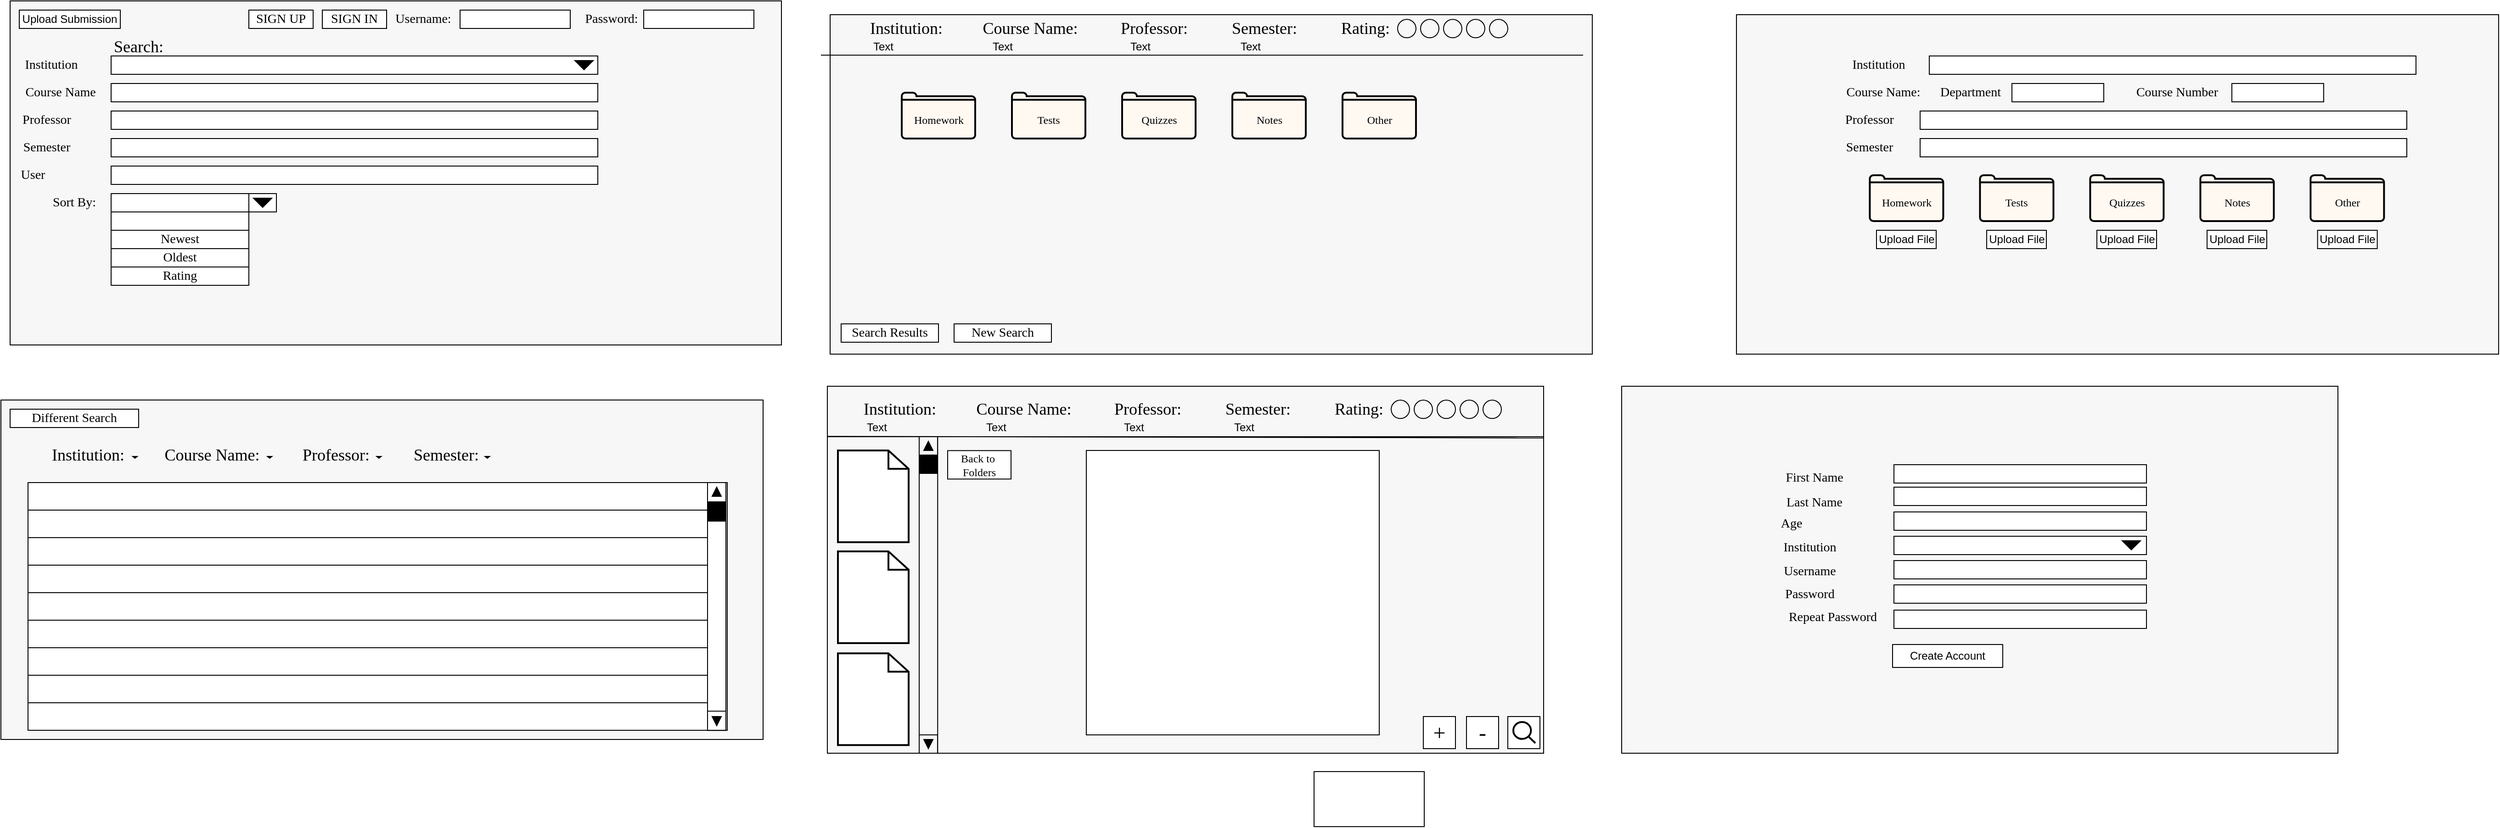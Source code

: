<mxfile version="10.5.4" type="github"><diagram id="fE3weY7RTYQjaX6MT7tJ" name="Page-1"><mxGraphModel dx="971" dy="577" grid="1" gridSize="10" guides="1" tooltips="1" connect="1" arrows="1" fold="1" page="1" pageScale="1" pageWidth="850" pageHeight="1100" math="0" shadow="0"><root><mxCell id="0"/><mxCell id="1" parent="0"/><mxCell id="TXXlxOUK8q40UfSxkK4Q-26" value="" style="rounded=0;whiteSpace=wrap;html=1;strokeColor=#000000;fillColor=#F7F7F7;" vertex="1" parent="1"><mxGeometry x="1785" y="480" width="780" height="400" as="geometry"/></mxCell><mxCell id="ou8kh7DUhceGWh2s9LDL-35" value="" style="rounded=0;whiteSpace=wrap;html=1;strokeColor=#000000;fillColor=#F7F7F7;" parent="1" vertex="1"><mxGeometry x="1910" y="75" width="830" height="370" as="geometry"/></mxCell><mxCell id="RQsLyxsgD_TibJoST8AB-97" value="" style="rounded=0;whiteSpace=wrap;html=1;strokeColor=#000000;fillColor=#F7F7F7;" parent="1" vertex="1"><mxGeometry x="920" y="480" width="780" height="400" as="geometry"/></mxCell><mxCell id="5D6q7GdCZ7EVulJObCjl-46" value="" style="rounded=0;whiteSpace=wrap;html=1;strokeColor=#000000;fillColor=none;" parent="1" vertex="1"><mxGeometry x="920" y="535" width="780" height="345" as="geometry"/></mxCell><mxCell id="5D6q7GdCZ7EVulJObCjl-62" value="" style="rounded=0;whiteSpace=wrap;html=1;strokeColor=#000000;fillColor=#F7F7F7;" parent="1" vertex="1"><mxGeometry x="923" y="75" width="830" height="370" as="geometry"/></mxCell><mxCell id="5D6q7GdCZ7EVulJObCjl-19" value="" style="rounded=0;whiteSpace=wrap;html=1;strokeColor=#000000;fillColor=#F7F7F7;" parent="1" vertex="1"><mxGeometry x="30" y="60" width="840" height="375" as="geometry"/></mxCell><mxCell id="RQsLyxsgD_TibJoST8AB-96" value="" style="rounded=0;whiteSpace=wrap;html=1;strokeColor=#000000;fillColor=#F7F7F7;" parent="1" vertex="1"><mxGeometry x="20" y="495" width="830" height="370" as="geometry"/></mxCell><mxCell id="RQsLyxsgD_TibJoST8AB-2" value="" style="rounded=0;whiteSpace=wrap;html=1;" parent="1" vertex="1"><mxGeometry x="140" y="120" width="530" height="20" as="geometry"/></mxCell><mxCell id="RQsLyxsgD_TibJoST8AB-3" value="&lt;div style=&quot;text-align: left&quot;&gt;&lt;span style=&quot;font-size: 14px ; font-family: &amp;#34;georgia&amp;#34;&quot;&gt;Institution&lt;/span&gt;&lt;/div&gt;" style="text;html=1;strokeColor=none;fillColor=none;align=center;verticalAlign=middle;whiteSpace=wrap;rounded=0;" parent="1" vertex="1"><mxGeometry x="30" y="120" width="90" height="20" as="geometry"/></mxCell><mxCell id="RQsLyxsgD_TibJoST8AB-5" value="&lt;font face=&quot;Georgia&quot; style=&quot;font-size: 14px&quot;&gt;Course Name&lt;/font&gt;" style="text;html=1;strokeColor=none;fillColor=none;align=center;verticalAlign=middle;whiteSpace=wrap;rounded=0;" parent="1" vertex="1"><mxGeometry x="40" y="150" width="90" height="20" as="geometry"/></mxCell><mxCell id="RQsLyxsgD_TibJoST8AB-6" value="&lt;div style=&quot;text-align: left&quot;&gt;&lt;span style=&quot;font-size: 14px ; font-family: &amp;#34;georgia&amp;#34;&quot;&gt;Professor&lt;/span&gt;&lt;/div&gt;" style="text;html=1;strokeColor=none;fillColor=none;align=center;verticalAlign=middle;whiteSpace=wrap;rounded=0;" parent="1" vertex="1"><mxGeometry x="40" y="180" width="60" height="20" as="geometry"/></mxCell><mxCell id="RQsLyxsgD_TibJoST8AB-7" value="&lt;div style=&quot;text-align: left&quot;&gt;&lt;span style=&quot;font-size: 14px ; font-family: &amp;#34;georgia&amp;#34;&quot;&gt;Semester&lt;/span&gt;&lt;/div&gt;" style="text;html=1;strokeColor=none;fillColor=none;align=center;verticalAlign=middle;whiteSpace=wrap;rounded=0;" parent="1" vertex="1"><mxGeometry x="40" y="210" width="60" height="20" as="geometry"/></mxCell><mxCell id="RQsLyxsgD_TibJoST8AB-8" value="&lt;font face=&quot;Georgia&quot; style=&quot;font-size: 14px&quot;&gt;User&lt;/font&gt;" style="text;html=1;strokeColor=none;fillColor=none;align=center;verticalAlign=middle;whiteSpace=wrap;rounded=0;" parent="1" vertex="1"><mxGeometry x="40" y="240" width="30" height="20" as="geometry"/></mxCell><mxCell id="RQsLyxsgD_TibJoST8AB-11" value="" style="rounded=0;whiteSpace=wrap;html=1;" parent="1" vertex="1"><mxGeometry x="140" y="150" width="530" height="20" as="geometry"/></mxCell><mxCell id="RQsLyxsgD_TibJoST8AB-12" value="" style="rounded=0;whiteSpace=wrap;html=1;" parent="1" vertex="1"><mxGeometry x="140" y="180" width="530" height="20" as="geometry"/></mxCell><mxCell id="RQsLyxsgD_TibJoST8AB-13" value="" style="rounded=0;whiteSpace=wrap;html=1;" parent="1" vertex="1"><mxGeometry x="140" y="210" width="530" height="20" as="geometry"/></mxCell><mxCell id="RQsLyxsgD_TibJoST8AB-14" value="" style="rounded=0;whiteSpace=wrap;html=1;" parent="1" vertex="1"><mxGeometry x="140" y="240" width="530" height="20" as="geometry"/></mxCell><mxCell id="RQsLyxsgD_TibJoST8AB-16" value="&lt;div style=&quot;text-align: left&quot;&gt;&lt;span style=&quot;font-size: 14px ; font-family: &amp;#34;georgia&amp;#34;&quot;&gt;SIGN IN&lt;/span&gt;&lt;/div&gt;" style="text;html=1;strokeColor=#000000;fillColor=#FFFFFF;align=center;verticalAlign=middle;whiteSpace=wrap;rounded=0;" parent="1" vertex="1"><mxGeometry x="370" y="70" width="70" height="20" as="geometry"/></mxCell><mxCell id="RQsLyxsgD_TibJoST8AB-18" value="" style="rounded=0;whiteSpace=wrap;html=1;" parent="1" vertex="1"><mxGeometry x="520" y="70" width="120" height="20" as="geometry"/></mxCell><mxCell id="RQsLyxsgD_TibJoST8AB-19" value="" style="rounded=0;whiteSpace=wrap;html=1;" parent="1" vertex="1"><mxGeometry x="720" y="70" width="120" height="20" as="geometry"/></mxCell><mxCell id="RQsLyxsgD_TibJoST8AB-20" value="&lt;div style=&quot;text-align: left&quot;&gt;&lt;span style=&quot;font-size: 14px ; font-family: &amp;#34;georgia&amp;#34;&quot;&gt;Username:&lt;/span&gt;&lt;/div&gt;" style="text;html=1;strokeColor=none;fillColor=none;align=center;verticalAlign=middle;whiteSpace=wrap;rounded=0;" parent="1" vertex="1"><mxGeometry x="440" y="70" width="80" height="20" as="geometry"/></mxCell><mxCell id="RQsLyxsgD_TibJoST8AB-21" value="&lt;div style=&quot;text-align: left&quot;&gt;&lt;span style=&quot;font-size: 14px ; font-family: &amp;#34;georgia&amp;#34;&quot;&gt;Password:&lt;/span&gt;&lt;/div&gt;" style="text;html=1;strokeColor=none;fillColor=none;align=center;verticalAlign=middle;whiteSpace=wrap;rounded=0;" parent="1" vertex="1"><mxGeometry x="640" y="70" width="90" height="20" as="geometry"/></mxCell><mxCell id="RQsLyxsgD_TibJoST8AB-22" value="&lt;div style=&quot;text-align: left&quot;&gt;&lt;span style=&quot;font-size: 14px ; font-family: &amp;#34;georgia&amp;#34;&quot;&gt;SIGN UP&lt;/span&gt;&lt;/div&gt;" style="text;html=1;strokeColor=#000000;fillColor=#FFFFFF;align=center;verticalAlign=middle;whiteSpace=wrap;rounded=0;" parent="1" vertex="1"><mxGeometry x="290" y="70" width="70" height="20" as="geometry"/></mxCell><mxCell id="RQsLyxsgD_TibJoST8AB-23" value="&lt;font face=&quot;Georgia&quot; style=&quot;font-size: 14px&quot;&gt;Sort By:&lt;/font&gt;" style="text;html=1;strokeColor=none;fillColor=none;align=center;verticalAlign=middle;whiteSpace=wrap;rounded=0;" parent="1" vertex="1"><mxGeometry x="70" y="270" width="60" height="20" as="geometry"/></mxCell><mxCell id="RQsLyxsgD_TibJoST8AB-24" value="" style="rounded=0;whiteSpace=wrap;html=1;" parent="1" vertex="1"><mxGeometry x="140" y="270" width="180" height="20" as="geometry"/></mxCell><mxCell id="RQsLyxsgD_TibJoST8AB-25" value="" style="endArrow=none;html=1;" parent="1" edge="1"><mxGeometry width="50" height="50" relative="1" as="geometry"><mxPoint x="290" y="290" as="sourcePoint"/><mxPoint x="290" y="270" as="targetPoint"/><Array as="points"/></mxGeometry></mxCell><mxCell id="RQsLyxsgD_TibJoST8AB-26" value="" style="triangle;whiteSpace=wrap;html=1;fillColor=#000000;rotation=90;" parent="1" vertex="1"><mxGeometry x="300" y="270" width="10" height="20" as="geometry"/></mxCell><mxCell id="RQsLyxsgD_TibJoST8AB-27" value="" style="rounded=0;whiteSpace=wrap;html=1;fillColor=#FFFFFF;strokeColor=#000000;" parent="1" vertex="1"><mxGeometry x="140" y="290" width="150" height="80" as="geometry"/></mxCell><mxCell id="RQsLyxsgD_TibJoST8AB-29" value="&lt;font face=&quot;Georgia&quot; style=&quot;font-size: 14px&quot;&gt;Newest&lt;/font&gt;" style="text;html=1;strokeColor=none;fillColor=none;align=center;verticalAlign=middle;whiteSpace=wrap;rounded=0;" parent="1" vertex="1"><mxGeometry x="140" y="310" width="150" height="20" as="geometry"/></mxCell><mxCell id="RQsLyxsgD_TibJoST8AB-30" value="&lt;font face=&quot;Georgia&quot; style=&quot;font-size: 14px&quot;&gt;Oldest&lt;/font&gt;" style="text;html=1;strokeColor=none;fillColor=none;align=center;verticalAlign=middle;whiteSpace=wrap;rounded=0;" parent="1" vertex="1"><mxGeometry x="140" y="330" width="150" height="20" as="geometry"/></mxCell><mxCell id="RQsLyxsgD_TibJoST8AB-31" value="" style="endArrow=none;html=1;entryX=1;entryY=1;entryDx=0;entryDy=0;entryPerimeter=0;" parent="1" edge="1"><mxGeometry width="50" height="50" relative="1" as="geometry"><mxPoint x="140" y="310" as="sourcePoint"/><mxPoint x="290" y="310" as="targetPoint"/></mxGeometry></mxCell><mxCell id="RQsLyxsgD_TibJoST8AB-32" value="" style="endArrow=none;html=1;entryX=1;entryY=1;entryDx=0;entryDy=0;entryPerimeter=0;" parent="1" edge="1"><mxGeometry width="50" height="50" relative="1" as="geometry"><mxPoint x="140" y="330" as="sourcePoint"/><mxPoint x="290" y="330" as="targetPoint"/></mxGeometry></mxCell><mxCell id="RQsLyxsgD_TibJoST8AB-33" value="&lt;font face=&quot;Georgia&quot;&gt;&lt;span style=&quot;font-size: 14px&quot;&gt;Rating&lt;/span&gt;&lt;/font&gt;" style="text;html=1;strokeColor=none;fillColor=none;align=center;verticalAlign=middle;whiteSpace=wrap;rounded=0;" parent="1" vertex="1"><mxGeometry x="140" y="350" width="150" height="20" as="geometry"/></mxCell><mxCell id="RQsLyxsgD_TibJoST8AB-34" value="" style="endArrow=none;html=1;entryX=1;entryY=1;entryDx=0;entryDy=0;entryPerimeter=0;" parent="1" edge="1"><mxGeometry width="50" height="50" relative="1" as="geometry"><mxPoint x="140" y="350" as="sourcePoint"/><mxPoint x="290" y="350" as="targetPoint"/></mxGeometry></mxCell><mxCell id="RQsLyxsgD_TibJoST8AB-38" value="" style="endArrow=none;html=1;entryX=0;entryY=0;entryDx=0;entryDy=0;entryPerimeter=0;" parent="1" target="RQsLyxsgD_TibJoST8AB-75" edge="1"><mxGeometry width="50" height="50" relative="1" as="geometry"><mxPoint x="49.5" y="585" as="sourcePoint"/><mxPoint x="879.5" y="585" as="targetPoint"/></mxGeometry></mxCell><mxCell id="RQsLyxsgD_TibJoST8AB-40" value="&lt;font face=&quot;Georgia&quot; style=&quot;font-size: 18px&quot;&gt;Institution:&lt;/font&gt;" style="text;html=1;strokeColor=none;fillColor=none;align=center;verticalAlign=middle;whiteSpace=wrap;rounded=0;" parent="1" vertex="1"><mxGeometry x="69.5" y="545" width="90" height="20" as="geometry"/></mxCell><mxCell id="RQsLyxsgD_TibJoST8AB-41" value="&lt;font face=&quot;Georgia&quot; style=&quot;font-size: 18px&quot;&gt;Course Name:&lt;/font&gt;" style="text;html=1;strokeColor=none;fillColor=none;align=center;verticalAlign=middle;whiteSpace=wrap;rounded=0;" parent="1" vertex="1"><mxGeometry x="189.5" y="545" width="120" height="20" as="geometry"/></mxCell><mxCell id="RQsLyxsgD_TibJoST8AB-42" value="&lt;font face=&quot;Georgia&quot; style=&quot;font-size: 18px&quot;&gt;Professor:&lt;/font&gt;" style="text;html=1;strokeColor=none;fillColor=none;align=center;verticalAlign=middle;whiteSpace=wrap;rounded=0;" parent="1" vertex="1"><mxGeometry x="339.5" y="545" width="90" height="20" as="geometry"/></mxCell><mxCell id="RQsLyxsgD_TibJoST8AB-43" value="&lt;font face=&quot;Georgia&quot; style=&quot;font-size: 18px&quot;&gt;Semester:&lt;/font&gt;" style="text;html=1;strokeColor=none;fillColor=none;align=center;verticalAlign=middle;whiteSpace=wrap;rounded=0;" parent="1" vertex="1"><mxGeometry x="459.5" y="545" width="90" height="20" as="geometry"/></mxCell><mxCell id="RQsLyxsgD_TibJoST8AB-57" value="" style="endArrow=none;html=1;" parent="1" edge="1"><mxGeometry width="50" height="50" relative="1" as="geometry"><mxPoint x="913" y="119.167" as="sourcePoint"/><mxPoint x="1743" y="119.167" as="targetPoint"/></mxGeometry></mxCell><mxCell id="RQsLyxsgD_TibJoST8AB-58" value="&lt;font face=&quot;Georgia&quot; style=&quot;font-size: 18px&quot;&gt;Institution:&lt;/font&gt;" style="text;html=1;strokeColor=none;fillColor=none;align=center;verticalAlign=middle;whiteSpace=wrap;rounded=0;" parent="1" vertex="1"><mxGeometry x="961" y="80.167" width="90" height="20" as="geometry"/></mxCell><mxCell id="RQsLyxsgD_TibJoST8AB-59" value="&lt;font face=&quot;Georgia&quot; style=&quot;font-size: 18px&quot;&gt;Course Name:&lt;/font&gt;" style="text;html=1;strokeColor=none;fillColor=none;align=center;verticalAlign=middle;whiteSpace=wrap;rounded=0;" parent="1" vertex="1"><mxGeometry x="1081" y="80.167" width="120" height="20" as="geometry"/></mxCell><mxCell id="RQsLyxsgD_TibJoST8AB-60" value="&lt;font face=&quot;Georgia&quot; style=&quot;font-size: 18px&quot;&gt;Professor:&lt;/font&gt;" style="text;html=1;strokeColor=none;fillColor=none;align=center;verticalAlign=middle;whiteSpace=wrap;rounded=0;" parent="1" vertex="1"><mxGeometry x="1231" y="80.167" width="90" height="20" as="geometry"/></mxCell><mxCell id="RQsLyxsgD_TibJoST8AB-61" value="&lt;font face=&quot;Georgia&quot; style=&quot;font-size: 18px&quot;&gt;Semester:&lt;/font&gt;" style="text;html=1;strokeColor=none;fillColor=none;align=center;verticalAlign=middle;whiteSpace=wrap;rounded=0;" parent="1" vertex="1"><mxGeometry x="1351" y="80.167" width="90" height="20" as="geometry"/></mxCell><mxCell id="RQsLyxsgD_TibJoST8AB-62" value="&lt;font face=&quot;Georgia&quot; style=&quot;font-size: 18px&quot;&gt;Rating:&lt;/font&gt;" style="text;html=1;strokeColor=none;fillColor=none;align=center;verticalAlign=middle;whiteSpace=wrap;rounded=0;" parent="1" vertex="1"><mxGeometry x="1471" y="80.167" width="70" height="20" as="geometry"/></mxCell><mxCell id="RQsLyxsgD_TibJoST8AB-63" value="" style="ellipse;whiteSpace=wrap;html=1;aspect=fixed;strokeColor=#000000;fillColor=none;" parent="1" vertex="1"><mxGeometry x="1541" y="80.167" width="20" height="20" as="geometry"/></mxCell><mxCell id="RQsLyxsgD_TibJoST8AB-64" value="" style="ellipse;whiteSpace=wrap;html=1;aspect=fixed;strokeColor=#000000;fillColor=none;" parent="1" vertex="1"><mxGeometry x="1566" y="80.167" width="20" height="20" as="geometry"/></mxCell><mxCell id="RQsLyxsgD_TibJoST8AB-65" value="" style="ellipse;whiteSpace=wrap;html=1;aspect=fixed;strokeColor=#000000;fillColor=none;" parent="1" vertex="1"><mxGeometry x="1591" y="80.167" width="20" height="20" as="geometry"/></mxCell><mxCell id="RQsLyxsgD_TibJoST8AB-66" value="" style="ellipse;whiteSpace=wrap;html=1;aspect=fixed;strokeColor=#000000;fillColor=none;" parent="1" vertex="1"><mxGeometry x="1616" y="80.167" width="20" height="20" as="geometry"/></mxCell><mxCell id="RQsLyxsgD_TibJoST8AB-67" value="" style="ellipse;whiteSpace=wrap;html=1;aspect=fixed;strokeColor=#000000;fillColor=none;" parent="1" vertex="1"><mxGeometry x="1641" y="80.167" width="20" height="20" as="geometry"/></mxCell><mxCell id="RQsLyxsgD_TibJoST8AB-68" value="Text" style="text;html=1;strokeColor=none;fillColor=none;align=center;verticalAlign=middle;whiteSpace=wrap;rounded=0;" parent="1" vertex="1"><mxGeometry x="961" y="100.167" width="40" height="20" as="geometry"/></mxCell><mxCell id="RQsLyxsgD_TibJoST8AB-69" value="Text" style="text;html=1;strokeColor=none;fillColor=none;align=center;verticalAlign=middle;whiteSpace=wrap;rounded=0;" parent="1" vertex="1"><mxGeometry x="1091" y="100.167" width="40" height="20" as="geometry"/></mxCell><mxCell id="RQsLyxsgD_TibJoST8AB-70" value="Text" style="text;html=1;strokeColor=none;fillColor=none;align=center;verticalAlign=middle;whiteSpace=wrap;rounded=0;" parent="1" vertex="1"><mxGeometry x="1241" y="100.167" width="40" height="20" as="geometry"/></mxCell><mxCell id="RQsLyxsgD_TibJoST8AB-71" value="Text" style="text;html=1;strokeColor=none;fillColor=none;align=center;verticalAlign=middle;whiteSpace=wrap;rounded=0;" parent="1" vertex="1"><mxGeometry x="1361" y="100.167" width="40" height="20" as="geometry"/></mxCell><mxCell id="RQsLyxsgD_TibJoST8AB-72" value="" style="rounded=0;whiteSpace=wrap;html=1;strokeColor=#000000;fillColor=#FFFFFF;" parent="1" vertex="1"><mxGeometry x="50" y="585" width="761" height="270" as="geometry"/></mxCell><mxCell id="RQsLyxsgD_TibJoST8AB-74" value="" style="rounded=0;whiteSpace=wrap;html=1;strokeColor=#000000;fillColor=#000000;" parent="1" vertex="1"><mxGeometry x="789.5" y="606" width="20" height="21" as="geometry"/></mxCell><mxCell id="RQsLyxsgD_TibJoST8AB-75" value="" style="rounded=0;whiteSpace=wrap;html=1;strokeColor=#000000;fillColor=none;" parent="1" vertex="1"><mxGeometry x="789.5" y="585" width="20" height="21" as="geometry"/></mxCell><mxCell id="RQsLyxsgD_TibJoST8AB-76" value="" style="rounded=0;whiteSpace=wrap;html=1;strokeColor=#000000;fillColor=none;" parent="1" vertex="1"><mxGeometry x="789.5" y="834.167" width="20" height="21" as="geometry"/></mxCell><mxCell id="RQsLyxsgD_TibJoST8AB-77" value="" style="triangle;whiteSpace=wrap;html=1;strokeColor=#000000;fillColor=#000000;rotation=-90;" parent="1" vertex="1"><mxGeometry x="794.5" y="590" width="10" height="10" as="geometry"/></mxCell><mxCell id="RQsLyxsgD_TibJoST8AB-78" value="" style="triangle;whiteSpace=wrap;html=1;strokeColor=#000000;fillColor=#000000;rotation=90;" parent="1" vertex="1"><mxGeometry x="794.5" y="840" width="10" height="10" as="geometry"/></mxCell><mxCell id="RQsLyxsgD_TibJoST8AB-80" value="" style="rounded=0;whiteSpace=wrap;html=1;strokeColor=#000000;fillColor=#FFFFFF;" parent="1" vertex="1"><mxGeometry x="49.5" y="585" width="740" height="30" as="geometry"/></mxCell><mxCell id="RQsLyxsgD_TibJoST8AB-81" value="" style="rounded=0;whiteSpace=wrap;html=1;strokeColor=#000000;fillColor=#FFFFFF;" parent="1" vertex="1"><mxGeometry x="49.5" y="615" width="740" height="30" as="geometry"/></mxCell><mxCell id="RQsLyxsgD_TibJoST8AB-82" value="" style="rounded=0;whiteSpace=wrap;html=1;strokeColor=#000000;fillColor=#FFFFFF;" parent="1" vertex="1"><mxGeometry x="49.5" y="645" width="740" height="30" as="geometry"/></mxCell><mxCell id="RQsLyxsgD_TibJoST8AB-83" value="" style="rounded=0;whiteSpace=wrap;html=1;strokeColor=#000000;fillColor=#FFFFFF;" parent="1" vertex="1"><mxGeometry x="49.5" y="675" width="740" height="30" as="geometry"/></mxCell><mxCell id="RQsLyxsgD_TibJoST8AB-84" value="" style="rounded=0;whiteSpace=wrap;html=1;strokeColor=#000000;fillColor=#FFFFFF;" parent="1" vertex="1"><mxGeometry x="49.5" y="705" width="740" height="30" as="geometry"/></mxCell><mxCell id="RQsLyxsgD_TibJoST8AB-86" value="" style="rounded=0;whiteSpace=wrap;html=1;strokeColor=#000000;fillColor=#FFFFFF;" parent="1" vertex="1"><mxGeometry x="49.5" y="765" width="740" height="30" as="geometry"/></mxCell><mxCell id="RQsLyxsgD_TibJoST8AB-87" value="" style="rounded=0;whiteSpace=wrap;html=1;strokeColor=#000000;fillColor=#FFFFFF;" parent="1" vertex="1"><mxGeometry x="49.5" y="795" width="740" height="30" as="geometry"/></mxCell><mxCell id="RQsLyxsgD_TibJoST8AB-88" value="" style="rounded=0;whiteSpace=wrap;html=1;strokeColor=#000000;fillColor=#FFFFFF;" parent="1" vertex="1"><mxGeometry x="49.5" y="825" width="740" height="30" as="geometry"/></mxCell><mxCell id="RQsLyxsgD_TibJoST8AB-89" value="&lt;font style=&quot;font-size: 14px&quot; face=&quot;Georgia&quot;&gt;Different Search&lt;/font&gt;" style="rounded=0;whiteSpace=wrap;html=1;strokeColor=#000000;fillColor=#FFFFFF;" parent="1" vertex="1"><mxGeometry x="30" y="505" width="140" height="20" as="geometry"/></mxCell><mxCell id="RQsLyxsgD_TibJoST8AB-73" value="" style="endArrow=none;html=1;exitX=1;exitY=0.96;exitDx=0;exitDy=0;exitPerimeter=0;entryX=1;entryY=0;entryDx=0;entryDy=0;entryPerimeter=0;" parent="1" source="RQsLyxsgD_TibJoST8AB-76" target="RQsLyxsgD_TibJoST8AB-75" edge="1"><mxGeometry width="50" height="50" relative="1" as="geometry"><mxPoint x="809.5" y="865" as="sourcePoint"/><mxPoint x="829.5" y="625" as="targetPoint"/></mxGeometry></mxCell><mxCell id="RQsLyxsgD_TibJoST8AB-103" value="" style="rounded=0;whiteSpace=wrap;html=1;strokeColor=#000000;fillColor=#FFFFFF;" parent="1" vertex="1"><mxGeometry x="49.5" y="735" width="740" height="30" as="geometry"/></mxCell><mxCell id="5D6q7GdCZ7EVulJObCjl-1" value="" style="html=1;verticalLabelPosition=bottom;align=center;labelBackgroundColor=#ffffff;verticalAlign=top;strokeWidth=2;strokeColor=#000000;fillColor=#FFF9F2;shadow=0;dashed=0;shape=mxgraph.ios7.icons.folder;" parent="1" vertex="1"><mxGeometry x="1001" y="160" width="80" height="50" as="geometry"/></mxCell><mxCell id="5D6q7GdCZ7EVulJObCjl-3" value="" style="html=1;verticalLabelPosition=bottom;align=center;labelBackgroundColor=#ffffff;verticalAlign=top;strokeWidth=2;strokeColor=#000000;fillColor=#FFF9F2;shadow=0;dashed=0;shape=mxgraph.ios7.icons.folder;" parent="1" vertex="1"><mxGeometry x="1121" y="160" width="80" height="50" as="geometry"/></mxCell><mxCell id="5D6q7GdCZ7EVulJObCjl-4" value="" style="html=1;verticalLabelPosition=bottom;align=center;labelBackgroundColor=#ffffff;verticalAlign=top;strokeWidth=2;strokeColor=#000000;fillColor=#FFF9F2;shadow=0;dashed=0;shape=mxgraph.ios7.icons.folder;" parent="1" vertex="1"><mxGeometry x="1241" y="160" width="80" height="50" as="geometry"/></mxCell><mxCell id="5D6q7GdCZ7EVulJObCjl-5" value="" style="html=1;verticalLabelPosition=bottom;align=center;labelBackgroundColor=#ffffff;verticalAlign=top;strokeWidth=2;strokeColor=#000000;fillColor=#FFF9F2;shadow=0;dashed=0;shape=mxgraph.ios7.icons.folder;" parent="1" vertex="1"><mxGeometry x="1361" y="160" width="80" height="50" as="geometry"/></mxCell><mxCell id="5D6q7GdCZ7EVulJObCjl-6" value="" style="html=1;verticalLabelPosition=bottom;align=center;labelBackgroundColor=#ffffff;verticalAlign=top;strokeWidth=2;strokeColor=#000000;fillColor=#FFF9F2;shadow=0;dashed=0;shape=mxgraph.ios7.icons.folder;" parent="1" vertex="1"><mxGeometry x="1481" y="160" width="80" height="50" as="geometry"/></mxCell><mxCell id="5D6q7GdCZ7EVulJObCjl-9" value="&lt;font face=&quot;Georgia&quot; style=&quot;font-size: 12px&quot;&gt;Homework&lt;/font&gt;" style="text;html=1;strokeColor=none;fillColor=none;align=center;verticalAlign=middle;whiteSpace=wrap;rounded=0;" parent="1" vertex="1"><mxGeometry x="1008.5" y="180" width="65" height="20" as="geometry"/></mxCell><mxCell id="5D6q7GdCZ7EVulJObCjl-10" value="&lt;font face=&quot;Georgia&quot; style=&quot;font-size: 12px&quot;&gt;Tests&lt;/font&gt;" style="text;html=1;strokeColor=none;fillColor=none;align=center;verticalAlign=middle;whiteSpace=wrap;rounded=0;" parent="1" vertex="1"><mxGeometry x="1146" y="180" width="30" height="20" as="geometry"/></mxCell><mxCell id="5D6q7GdCZ7EVulJObCjl-11" value="&lt;font face=&quot;Georgia&quot; style=&quot;font-size: 12px&quot;&gt;Quizzes&lt;/font&gt;" style="text;html=1;strokeColor=none;fillColor=none;align=center;verticalAlign=middle;whiteSpace=wrap;rounded=0;" parent="1" vertex="1"><mxGeometry x="1259.5" y="180" width="43" height="20" as="geometry"/></mxCell><mxCell id="5D6q7GdCZ7EVulJObCjl-12" value="&lt;font face=&quot;Georgia&quot; style=&quot;font-size: 12px&quot;&gt;Notes&lt;/font&gt;" style="text;html=1;strokeColor=none;fillColor=none;align=center;verticalAlign=middle;whiteSpace=wrap;rounded=0;" parent="1" vertex="1"><mxGeometry x="1384.5" y="180" width="33" height="20" as="geometry"/></mxCell><mxCell id="5D6q7GdCZ7EVulJObCjl-13" value="&lt;font face=&quot;Georgia&quot; style=&quot;font-size: 12px&quot;&gt;Other&lt;/font&gt;" style="text;html=1;strokeColor=none;fillColor=none;align=center;verticalAlign=middle;whiteSpace=wrap;rounded=0;" parent="1" vertex="1"><mxGeometry x="1504.5" y="180" width="33" height="20" as="geometry"/></mxCell><mxCell id="5D6q7GdCZ7EVulJObCjl-14" value="" style="triangle;whiteSpace=wrap;html=1;strokeColor=#000000;fillColor=#000000;rotation=90;" parent="1" vertex="1"><mxGeometry x="165" y="555" width="2" height="5" as="geometry"/></mxCell><mxCell id="5D6q7GdCZ7EVulJObCjl-15" value="" style="triangle;whiteSpace=wrap;html=1;strokeColor=#000000;fillColor=#000000;rotation=90;" parent="1" vertex="1"><mxGeometry x="311.667" y="555" width="2" height="5" as="geometry"/></mxCell><mxCell id="5D6q7GdCZ7EVulJObCjl-16" value="" style="triangle;whiteSpace=wrap;html=1;strokeColor=#000000;fillColor=#000000;rotation=90;" parent="1" vertex="1"><mxGeometry x="430.667" y="555" width="2" height="5" as="geometry"/></mxCell><mxCell id="5D6q7GdCZ7EVulJObCjl-17" value="" style="triangle;whiteSpace=wrap;html=1;strokeColor=#000000;fillColor=#000000;rotation=90;" parent="1" vertex="1"><mxGeometry x="548.667" y="555" width="2" height="5" as="geometry"/></mxCell><mxCell id="5D6q7GdCZ7EVulJObCjl-21" value="" style="endArrow=none;html=1;entryX=1;entryY=0.004;entryDx=0;entryDy=0;entryPerimeter=0;exitX=0;exitY=-0.001;exitDx=0;exitDy=0;exitPerimeter=0;" parent="1" source="5D6q7GdCZ7EVulJObCjl-46" target="5D6q7GdCZ7EVulJObCjl-46" edge="1"><mxGeometry width="50" height="50" relative="1" as="geometry"><mxPoint x="906" y="534.167" as="sourcePoint"/><mxPoint x="1736" y="534.167" as="targetPoint"/></mxGeometry></mxCell><mxCell id="5D6q7GdCZ7EVulJObCjl-22" value="&lt;font face=&quot;Georgia&quot; style=&quot;font-size: 18px&quot;&gt;Institution:&lt;/font&gt;" style="text;html=1;strokeColor=none;fillColor=none;align=center;verticalAlign=middle;whiteSpace=wrap;rounded=0;" parent="1" vertex="1"><mxGeometry x="954" y="495.167" width="90" height="20" as="geometry"/></mxCell><mxCell id="5D6q7GdCZ7EVulJObCjl-23" value="&lt;font face=&quot;Georgia&quot; style=&quot;font-size: 18px&quot;&gt;Course Name:&lt;/font&gt;" style="text;html=1;strokeColor=none;fillColor=none;align=center;verticalAlign=middle;whiteSpace=wrap;rounded=0;" parent="1" vertex="1"><mxGeometry x="1074" y="495.167" width="120" height="20" as="geometry"/></mxCell><mxCell id="5D6q7GdCZ7EVulJObCjl-24" value="&lt;font face=&quot;Georgia&quot; style=&quot;font-size: 18px&quot;&gt;Professor:&lt;/font&gt;" style="text;html=1;strokeColor=none;fillColor=none;align=center;verticalAlign=middle;whiteSpace=wrap;rounded=0;" parent="1" vertex="1"><mxGeometry x="1224" y="495.167" width="90" height="20" as="geometry"/></mxCell><mxCell id="5D6q7GdCZ7EVulJObCjl-25" value="&lt;font face=&quot;Georgia&quot; style=&quot;font-size: 18px&quot;&gt;Semester:&lt;/font&gt;" style="text;html=1;strokeColor=none;fillColor=none;align=center;verticalAlign=middle;whiteSpace=wrap;rounded=0;" parent="1" vertex="1"><mxGeometry x="1344" y="495.167" width="90" height="20" as="geometry"/></mxCell><mxCell id="5D6q7GdCZ7EVulJObCjl-26" value="&lt;font face=&quot;Georgia&quot; style=&quot;font-size: 18px&quot;&gt;Rating:&lt;/font&gt;" style="text;html=1;strokeColor=none;fillColor=none;align=center;verticalAlign=middle;whiteSpace=wrap;rounded=0;" parent="1" vertex="1"><mxGeometry x="1464" y="495.167" width="70" height="20" as="geometry"/></mxCell><mxCell id="5D6q7GdCZ7EVulJObCjl-27" value="" style="ellipse;whiteSpace=wrap;html=1;aspect=fixed;strokeColor=#000000;fillColor=none;" parent="1" vertex="1"><mxGeometry x="1534" y="495.167" width="20" height="20" as="geometry"/></mxCell><mxCell id="5D6q7GdCZ7EVulJObCjl-28" value="" style="ellipse;whiteSpace=wrap;html=1;aspect=fixed;strokeColor=#000000;fillColor=none;" parent="1" vertex="1"><mxGeometry x="1559" y="495.167" width="20" height="20" as="geometry"/></mxCell><mxCell id="5D6q7GdCZ7EVulJObCjl-29" value="" style="ellipse;whiteSpace=wrap;html=1;aspect=fixed;strokeColor=#000000;fillColor=none;" parent="1" vertex="1"><mxGeometry x="1584" y="495.167" width="20" height="20" as="geometry"/></mxCell><mxCell id="5D6q7GdCZ7EVulJObCjl-30" value="" style="ellipse;whiteSpace=wrap;html=1;aspect=fixed;strokeColor=#000000;fillColor=none;" parent="1" vertex="1"><mxGeometry x="1609" y="495.167" width="20" height="20" as="geometry"/></mxCell><mxCell id="5D6q7GdCZ7EVulJObCjl-31" value="" style="ellipse;whiteSpace=wrap;html=1;aspect=fixed;strokeColor=#000000;fillColor=none;" parent="1" vertex="1"><mxGeometry x="1634" y="495.167" width="20" height="20" as="geometry"/></mxCell><mxCell id="5D6q7GdCZ7EVulJObCjl-32" value="Text" style="text;html=1;strokeColor=none;fillColor=none;align=center;verticalAlign=middle;whiteSpace=wrap;rounded=0;" parent="1" vertex="1"><mxGeometry x="954" y="515.167" width="40" height="20" as="geometry"/></mxCell><mxCell id="5D6q7GdCZ7EVulJObCjl-33" value="Text" style="text;html=1;strokeColor=none;fillColor=none;align=center;verticalAlign=middle;whiteSpace=wrap;rounded=0;" parent="1" vertex="1"><mxGeometry x="1084" y="515.167" width="40" height="20" as="geometry"/></mxCell><mxCell id="5D6q7GdCZ7EVulJObCjl-34" value="Text" style="text;html=1;strokeColor=none;fillColor=none;align=center;verticalAlign=middle;whiteSpace=wrap;rounded=0;" parent="1" vertex="1"><mxGeometry x="1234" y="515.167" width="40" height="20" as="geometry"/></mxCell><mxCell id="5D6q7GdCZ7EVulJObCjl-35" value="Text" style="text;html=1;strokeColor=none;fillColor=none;align=center;verticalAlign=middle;whiteSpace=wrap;rounded=0;" parent="1" vertex="1"><mxGeometry x="1354" y="515.167" width="40" height="20" as="geometry"/></mxCell><mxCell id="5D6q7GdCZ7EVulJObCjl-47" value="" style="endArrow=none;html=1;entryX=0.154;entryY=0.001;entryDx=0;entryDy=0;entryPerimeter=0;exitX=0.154;exitY=1;exitDx=0;exitDy=0;exitPerimeter=0;" parent="1" source="5D6q7GdCZ7EVulJObCjl-46" target="5D6q7GdCZ7EVulJObCjl-46" edge="1"><mxGeometry width="50" height="50" relative="1" as="geometry"><mxPoint x="900" y="880" as="sourcePoint"/><mxPoint x="1050" y="520" as="targetPoint"/></mxGeometry></mxCell><mxCell id="5D6q7GdCZ7EVulJObCjl-48" value="" style="endArrow=none;html=1;entryX=0.154;entryY=0.001;entryDx=0;entryDy=0;entryPerimeter=0;exitX=0.154;exitY=1;exitDx=0;exitDy=0;exitPerimeter=0;" parent="1" edge="1"><mxGeometry width="50" height="50" relative="1" as="geometry"><mxPoint x="1020" y="880" as="sourcePoint"/><mxPoint x="1020" y="535" as="targetPoint"/></mxGeometry></mxCell><mxCell id="5D6q7GdCZ7EVulJObCjl-49" value="" style="triangle;whiteSpace=wrap;html=1;strokeColor=#000000;fillColor=#000000;rotation=90;" parent="1" vertex="1"><mxGeometry x="1025" y="865" width="10" height="10" as="geometry"/></mxCell><mxCell id="5D6q7GdCZ7EVulJObCjl-50" value="" style="whiteSpace=wrap;html=1;aspect=fixed;strokeColor=#000000;fillColor=none;" parent="1" vertex="1"><mxGeometry x="1020" y="860" width="20" height="20" as="geometry"/></mxCell><mxCell id="5D6q7GdCZ7EVulJObCjl-51" value="" style="whiteSpace=wrap;html=1;aspect=fixed;strokeColor=#000000;fillColor=none;" parent="1" vertex="1"><mxGeometry x="1020" y="535" width="20" height="20" as="geometry"/></mxCell><mxCell id="5D6q7GdCZ7EVulJObCjl-52" value="" style="triangle;whiteSpace=wrap;html=1;strokeColor=#000000;fillColor=#000000;rotation=-90;" parent="1" vertex="1"><mxGeometry x="1025" y="540" width="10" height="10" as="geometry"/></mxCell><mxCell id="5D6q7GdCZ7EVulJObCjl-53" value="" style="whiteSpace=wrap;html=1;aspect=fixed;strokeColor=#000000;fillColor=#000000;" parent="1" vertex="1"><mxGeometry x="1020" y="555" width="20" height="20" as="geometry"/></mxCell><mxCell id="5D6q7GdCZ7EVulJObCjl-54" value="" style="html=1;verticalLabelPosition=bottom;align=center;labelBackgroundColor=#ffffff;verticalAlign=top;strokeWidth=2;strokeColor=#000000;fillColor=#ffffff;shadow=0;dashed=0;shape=mxgraph.ios7.icons.document;" parent="1" vertex="1"><mxGeometry x="931.5" y="550" width="77" height="100" as="geometry"/></mxCell><mxCell id="5D6q7GdCZ7EVulJObCjl-55" value="" style="html=1;verticalLabelPosition=bottom;align=center;labelBackgroundColor=#ffffff;verticalAlign=top;strokeWidth=2;strokeColor=#000000;fillColor=#ffffff;shadow=0;dashed=0;shape=mxgraph.ios7.icons.document;" parent="1" vertex="1"><mxGeometry x="931.5" y="660" width="77" height="100" as="geometry"/></mxCell><mxCell id="5D6q7GdCZ7EVulJObCjl-56" value="" style="html=1;verticalLabelPosition=bottom;align=center;labelBackgroundColor=#ffffff;verticalAlign=top;strokeWidth=2;strokeColor=#000000;fillColor=#ffffff;shadow=0;dashed=0;shape=mxgraph.ios7.icons.document;" parent="1" vertex="1"><mxGeometry x="931.5" y="771.143" width="77" height="100" as="geometry"/></mxCell><mxCell id="5D6q7GdCZ7EVulJObCjl-57" value="" style="rounded=0;whiteSpace=wrap;html=1;strokeColor=#000000;fillColor=#FFFFFF;" parent="1" vertex="1"><mxGeometry x="1202" y="550" width="319" height="310" as="geometry"/></mxCell><mxCell id="5D6q7GdCZ7EVulJObCjl-58" value="&lt;font face=&quot;Georgia&quot; style=&quot;font-size: 24px&quot;&gt;-&lt;/font&gt;" style="whiteSpace=wrap;html=1;aspect=fixed;strokeColor=#000000;fillColor=#FFFFFF;" parent="1" vertex="1"><mxGeometry x="1616" y="840" width="35" height="35" as="geometry"/></mxCell><mxCell id="5D6q7GdCZ7EVulJObCjl-59" value="" style="whiteSpace=wrap;html=1;aspect=fixed;strokeColor=#000000;fillColor=#FFFFFF;" parent="1" vertex="1"><mxGeometry x="1661" y="840" width="35" height="35" as="geometry"/></mxCell><mxCell id="5D6q7GdCZ7EVulJObCjl-60" value="&lt;font face=&quot;Georgia&quot; style=&quot;font-size: 24px&quot;&gt;+&lt;/font&gt;" style="whiteSpace=wrap;html=1;aspect=fixed;strokeColor=#000000;fillColor=#FFFFFF;" parent="1" vertex="1"><mxGeometry x="1569" y="840" width="35" height="35" as="geometry"/></mxCell><mxCell id="5D6q7GdCZ7EVulJObCjl-61" value="" style="html=1;verticalLabelPosition=bottom;align=center;labelBackgroundColor=#ffffff;verticalAlign=top;strokeWidth=2;strokeColor=#000000;fillColor=#ffffff;shadow=0;dashed=0;shape=mxgraph.ios7.icons.looking_glass;" parent="1" vertex="1"><mxGeometry x="1667" y="846" width="24" height="23" as="geometry"/></mxCell><mxCell id="5D6q7GdCZ7EVulJObCjl-65" value="&lt;font face=&quot;Georgia&quot;&gt;Back to&amp;nbsp;&lt;br&gt;Folders&lt;br&gt;&lt;/font&gt;" style="rounded=0;whiteSpace=wrap;html=1;strokeColor=#000000;fillColor=#FFFFFF;" parent="1" vertex="1"><mxGeometry x="1051" y="550.143" width="69" height="31" as="geometry"/></mxCell><mxCell id="ou8kh7DUhceGWh2s9LDL-2" value="" style="rounded=0;whiteSpace=wrap;html=1;" parent="1" vertex="1"><mxGeometry x="2120" y="120" width="530" height="20" as="geometry"/></mxCell><mxCell id="ou8kh7DUhceGWh2s9LDL-3" value="&lt;div style=&quot;text-align: left&quot;&gt;&lt;span style=&quot;font-size: 14px ; font-family: &amp;#34;georgia&amp;#34;&quot;&gt;Institution&lt;/span&gt;&lt;/div&gt;" style="text;html=1;strokeColor=none;fillColor=none;align=center;verticalAlign=middle;whiteSpace=wrap;rounded=0;" parent="1" vertex="1"><mxGeometry x="2020" y="120" width="90" height="20" as="geometry"/></mxCell><mxCell id="ou8kh7DUhceGWh2s9LDL-4" value="&lt;font face=&quot;Georgia&quot; style=&quot;font-size: 14px&quot;&gt;Course Name:&lt;/font&gt;" style="text;html=1;strokeColor=none;fillColor=none;align=center;verticalAlign=middle;whiteSpace=wrap;rounded=0;" parent="1" vertex="1"><mxGeometry x="2020" y="150" width="100" height="20" as="geometry"/></mxCell><mxCell id="ou8kh7DUhceGWh2s9LDL-5" value="&lt;div style=&quot;text-align: left&quot;&gt;&lt;span style=&quot;font-size: 14px ; font-family: &amp;#34;georgia&amp;#34;&quot;&gt;Professor&lt;/span&gt;&lt;/div&gt;" style="text;html=1;strokeColor=none;fillColor=none;align=center;verticalAlign=middle;whiteSpace=wrap;rounded=0;" parent="1" vertex="1"><mxGeometry x="2025" y="180" width="60" height="20" as="geometry"/></mxCell><mxCell id="ou8kh7DUhceGWh2s9LDL-6" value="&lt;div style=&quot;text-align: left&quot;&gt;&lt;span style=&quot;font-size: 14px ; font-family: &amp;#34;georgia&amp;#34;&quot;&gt;Semester&lt;/span&gt;&lt;/div&gt;" style="text;html=1;strokeColor=none;fillColor=none;align=center;verticalAlign=middle;whiteSpace=wrap;rounded=0;" parent="1" vertex="1"><mxGeometry x="2025" y="210" width="60" height="20" as="geometry"/></mxCell><mxCell id="ou8kh7DUhceGWh2s9LDL-7" value="" style="rounded=0;whiteSpace=wrap;html=1;" parent="1" vertex="1"><mxGeometry x="2210" y="150" width="100" height="20" as="geometry"/></mxCell><mxCell id="ou8kh7DUhceGWh2s9LDL-8" value="" style="rounded=0;whiteSpace=wrap;html=1;" parent="1" vertex="1"><mxGeometry x="2110" y="180" width="530" height="20" as="geometry"/></mxCell><mxCell id="ou8kh7DUhceGWh2s9LDL-9" value="" style="rounded=0;whiteSpace=wrap;html=1;" parent="1" vertex="1"><mxGeometry x="2110" y="210" width="530" height="20" as="geometry"/></mxCell><mxCell id="ou8kh7DUhceGWh2s9LDL-10" value="&lt;font face=&quot;Georgia&quot; style=&quot;font-size: 14px&quot;&gt;Department&lt;/font&gt;" style="text;html=1;strokeColor=none;fillColor=none;align=center;verticalAlign=middle;whiteSpace=wrap;rounded=0;" parent="1" vertex="1"><mxGeometry x="2120" y="150" width="90" height="20" as="geometry"/></mxCell><mxCell id="ou8kh7DUhceGWh2s9LDL-11" value="&lt;font face=&quot;Georgia&quot; style=&quot;font-size: 14px&quot;&gt;Course Number&lt;/font&gt;" style="text;html=1;strokeColor=none;fillColor=none;align=center;verticalAlign=middle;whiteSpace=wrap;rounded=0;" parent="1" vertex="1"><mxGeometry x="2340" y="150" width="100" height="20" as="geometry"/></mxCell><mxCell id="ou8kh7DUhceGWh2s9LDL-14" value="" style="rounded=0;whiteSpace=wrap;html=1;" parent="1" vertex="1"><mxGeometry x="2449.5" y="150" width="100" height="20" as="geometry"/></mxCell><mxCell id="ou8kh7DUhceGWh2s9LDL-15" value="" style="html=1;verticalLabelPosition=bottom;align=center;labelBackgroundColor=#ffffff;verticalAlign=top;strokeWidth=2;strokeColor=#000000;fillColor=#FFF9F2;shadow=0;dashed=0;shape=mxgraph.ios7.icons.folder;" parent="1" vertex="1"><mxGeometry x="2055.206" y="250" width="80" height="50" as="geometry"/></mxCell><mxCell id="ou8kh7DUhceGWh2s9LDL-16" value="" style="html=1;verticalLabelPosition=bottom;align=center;labelBackgroundColor=#ffffff;verticalAlign=top;strokeWidth=2;strokeColor=#000000;fillColor=#FFF9F2;shadow=0;dashed=0;shape=mxgraph.ios7.icons.folder;" parent="1" vertex="1"><mxGeometry x="2175.206" y="250" width="80" height="50" as="geometry"/></mxCell><mxCell id="ou8kh7DUhceGWh2s9LDL-17" value="" style="html=1;verticalLabelPosition=bottom;align=center;labelBackgroundColor=#ffffff;verticalAlign=top;strokeWidth=2;strokeColor=#000000;fillColor=#FFF9F2;shadow=0;dashed=0;shape=mxgraph.ios7.icons.folder;" parent="1" vertex="1"><mxGeometry x="2295.206" y="250" width="80" height="50" as="geometry"/></mxCell><mxCell id="ou8kh7DUhceGWh2s9LDL-18" value="" style="html=1;verticalLabelPosition=bottom;align=center;labelBackgroundColor=#ffffff;verticalAlign=top;strokeWidth=2;strokeColor=#000000;fillColor=#FFF9F2;shadow=0;dashed=0;shape=mxgraph.ios7.icons.folder;" parent="1" vertex="1"><mxGeometry x="2415.206" y="250" width="80" height="50" as="geometry"/></mxCell><mxCell id="ou8kh7DUhceGWh2s9LDL-19" value="" style="html=1;verticalLabelPosition=bottom;align=center;labelBackgroundColor=#ffffff;verticalAlign=top;strokeWidth=2;strokeColor=#000000;fillColor=#FFF9F2;shadow=0;dashed=0;shape=mxgraph.ios7.icons.folder;" parent="1" vertex="1"><mxGeometry x="2535.206" y="250" width="80" height="50" as="geometry"/></mxCell><mxCell id="ou8kh7DUhceGWh2s9LDL-20" value="&lt;font face=&quot;Georgia&quot; style=&quot;font-size: 12px&quot;&gt;Homework&lt;/font&gt;" style="text;html=1;strokeColor=none;fillColor=none;align=center;verticalAlign=middle;whiteSpace=wrap;rounded=0;" parent="1" vertex="1"><mxGeometry x="2062.706" y="270" width="65" height="20" as="geometry"/></mxCell><mxCell id="ou8kh7DUhceGWh2s9LDL-21" value="&lt;font face=&quot;Georgia&quot; style=&quot;font-size: 12px&quot;&gt;Tests&lt;/font&gt;" style="text;html=1;strokeColor=none;fillColor=none;align=center;verticalAlign=middle;whiteSpace=wrap;rounded=0;" parent="1" vertex="1"><mxGeometry x="2200.206" y="270" width="30" height="20" as="geometry"/></mxCell><mxCell id="ou8kh7DUhceGWh2s9LDL-22" value="&lt;font face=&quot;Georgia&quot; style=&quot;font-size: 12px&quot;&gt;Quizzes&lt;/font&gt;" style="text;html=1;strokeColor=none;fillColor=none;align=center;verticalAlign=middle;whiteSpace=wrap;rounded=0;" parent="1" vertex="1"><mxGeometry x="2313.706" y="270" width="43" height="20" as="geometry"/></mxCell><mxCell id="ou8kh7DUhceGWh2s9LDL-23" value="&lt;font face=&quot;Georgia&quot; style=&quot;font-size: 12px&quot;&gt;Notes&lt;/font&gt;" style="text;html=1;strokeColor=none;fillColor=none;align=center;verticalAlign=middle;whiteSpace=wrap;rounded=0;" parent="1" vertex="1"><mxGeometry x="2438.706" y="270" width="33" height="20" as="geometry"/></mxCell><mxCell id="ou8kh7DUhceGWh2s9LDL-24" value="&lt;font face=&quot;Georgia&quot; style=&quot;font-size: 12px&quot;&gt;Other&lt;/font&gt;" style="text;html=1;strokeColor=none;fillColor=none;align=center;verticalAlign=middle;whiteSpace=wrap;rounded=0;" parent="1" vertex="1"><mxGeometry x="2558.706" y="270" width="33" height="20" as="geometry"/></mxCell><mxCell id="ou8kh7DUhceGWh2s9LDL-30" value="Upload File" style="rounded=0;whiteSpace=wrap;html=1;" parent="1" vertex="1"><mxGeometry x="2062.5" y="310" width="65" height="20" as="geometry"/></mxCell><mxCell id="ou8kh7DUhceGWh2s9LDL-31" value="Upload File" style="rounded=0;whiteSpace=wrap;html=1;" parent="1" vertex="1"><mxGeometry x="2182.5" y="310" width="65" height="20" as="geometry"/></mxCell><mxCell id="ou8kh7DUhceGWh2s9LDL-32" value="Upload File" style="rounded=0;whiteSpace=wrap;html=1;" parent="1" vertex="1"><mxGeometry x="2302.5" y="310" width="65" height="20" as="geometry"/></mxCell><mxCell id="ou8kh7DUhceGWh2s9LDL-33" value="Upload File" style="rounded=0;whiteSpace=wrap;html=1;" parent="1" vertex="1"><mxGeometry x="2422.5" y="310" width="65" height="20" as="geometry"/></mxCell><mxCell id="ou8kh7DUhceGWh2s9LDL-34" value="Upload File" style="rounded=0;whiteSpace=wrap;html=1;" parent="1" vertex="1"><mxGeometry x="2542.833" y="310" width="65" height="20" as="geometry"/></mxCell><mxCell id="ou8kh7DUhceGWh2s9LDL-36" value="Upload Submission" style="rounded=0;whiteSpace=wrap;html=1;" parent="1" vertex="1"><mxGeometry x="40" y="70" width="110" height="20" as="geometry"/></mxCell><mxCell id="ou8kh7DUhceGWh2s9LDL-37" value="&lt;div style=&quot;text-align: left&quot;&gt;&lt;span style=&quot;font-family: &amp;#34;georgia&amp;#34;&quot;&gt;&lt;font style=&quot;font-size: 18px&quot;&gt;Search:&lt;/font&gt;&lt;/span&gt;&lt;/div&gt;" style="text;html=1;strokeColor=none;fillColor=none;align=center;verticalAlign=middle;whiteSpace=wrap;rounded=0;" parent="1" vertex="1"><mxGeometry x="140" y="100" width="60" height="20" as="geometry"/></mxCell><mxCell id="ou8kh7DUhceGWh2s9LDL-38" value="&lt;font face=&quot;Georgia&quot; style=&quot;font-size: 14px&quot;&gt;Search Results&lt;/font&gt;" style="rounded=0;whiteSpace=wrap;html=1;" parent="1" vertex="1"><mxGeometry x="935" y="412" width="106" height="20" as="geometry"/></mxCell><mxCell id="ou8kh7DUhceGWh2s9LDL-39" value="&lt;font face=&quot;Georgia&quot; style=&quot;font-size: 14px&quot;&gt;New Search&lt;/font&gt;" style="rounded=0;whiteSpace=wrap;html=1;" parent="1" vertex="1"><mxGeometry x="1058" y="412" width="106" height="20" as="geometry"/></mxCell><mxCell id="TXXlxOUK8q40UfSxkK4Q-1" value="" style="triangle;whiteSpace=wrap;html=1;fillColor=#000000;rotation=90;" vertex="1" parent="1"><mxGeometry x="650" y="120" width="10" height="20" as="geometry"/></mxCell><mxCell id="TXXlxOUK8q40UfSxkK4Q-9" value="&lt;font face=&quot;Georgia&quot; style=&quot;font-size: 14px&quot;&gt;First Name&lt;/font&gt;" style="text;html=1;strokeColor=none;fillColor=none;align=center;verticalAlign=middle;whiteSpace=wrap;rounded=0;" vertex="1" parent="1"><mxGeometry x="1955" y="570" width="80" height="20" as="geometry"/></mxCell><mxCell id="TXXlxOUK8q40UfSxkK4Q-11" value="&lt;font face=&quot;Georgia&quot; style=&quot;font-size: 14px&quot;&gt;Age&lt;/font&gt;" style="text;html=1;strokeColor=none;fillColor=none;align=center;verticalAlign=middle;whiteSpace=wrap;rounded=0;" vertex="1" parent="1"><mxGeometry x="1960" y="620" width="20" height="20" as="geometry"/></mxCell><mxCell id="TXXlxOUK8q40UfSxkK4Q-12" value="&lt;font face=&quot;Georgia&quot; style=&quot;font-size: 14px&quot;&gt;Username&lt;/font&gt;" style="text;html=1;strokeColor=none;fillColor=none;align=center;verticalAlign=middle;whiteSpace=wrap;rounded=0;" vertex="1" parent="1"><mxGeometry x="1960" y="671.5" width="60" height="20" as="geometry"/></mxCell><mxCell id="TXXlxOUK8q40UfSxkK4Q-13" value="&lt;font face=&quot;Georgia&quot; style=&quot;font-size: 14px&quot;&gt;Password&lt;/font&gt;" style="text;html=1;strokeColor=none;fillColor=none;align=center;verticalAlign=middle;whiteSpace=wrap;rounded=0;" vertex="1" parent="1"><mxGeometry x="1960" y="696.5" width="60" height="20" as="geometry"/></mxCell><mxCell id="TXXlxOUK8q40UfSxkK4Q-14" value="&lt;font face=&quot;Georgia&quot; style=&quot;font-size: 14px&quot;&gt;Repeat Password&lt;/font&gt;" style="text;html=1;strokeColor=none;fillColor=none;align=center;verticalAlign=middle;whiteSpace=wrap;rounded=0;" vertex="1" parent="1"><mxGeometry x="1960" y="721.5" width="110" height="20" as="geometry"/></mxCell><mxCell id="TXXlxOUK8q40UfSxkK4Q-16" value="" style="rounded=0;whiteSpace=wrap;html=1;" vertex="1" parent="1"><mxGeometry x="2081.5" y="565.5" width="275" height="20" as="geometry"/></mxCell><mxCell id="TXXlxOUK8q40UfSxkK4Q-17" value="" style="rounded=0;whiteSpace=wrap;html=1;" vertex="1" parent="1"><mxGeometry x="2081.5" y="590" width="275" height="20" as="geometry"/></mxCell><mxCell id="TXXlxOUK8q40UfSxkK4Q-18" value="" style="rounded=0;whiteSpace=wrap;html=1;" vertex="1" parent="1"><mxGeometry x="2081.5" y="617" width="275" height="20" as="geometry"/></mxCell><mxCell id="TXXlxOUK8q40UfSxkK4Q-19" value="" style="rounded=0;whiteSpace=wrap;html=1;" vertex="1" parent="1"><mxGeometry x="2081.5" y="670" width="275" height="20" as="geometry"/></mxCell><mxCell id="TXXlxOUK8q40UfSxkK4Q-20" value="" style="rounded=0;whiteSpace=wrap;html=1;" vertex="1" parent="1"><mxGeometry x="2081.5" y="696.5" width="275" height="20" as="geometry"/></mxCell><mxCell id="TXXlxOUK8q40UfSxkK4Q-21" value="" style="rounded=0;whiteSpace=wrap;html=1;" vertex="1" parent="1"><mxGeometry x="2081.5" y="724" width="275" height="20" as="geometry"/></mxCell><mxCell id="TXXlxOUK8q40UfSxkK4Q-22" value="&lt;font face=&quot;Georgia&quot; style=&quot;font-size: 14px&quot;&gt;Last Name&lt;/font&gt;" style="text;html=1;strokeColor=none;fillColor=none;align=center;verticalAlign=middle;whiteSpace=wrap;rounded=0;" vertex="1" parent="1"><mxGeometry x="1960" y="597" width="70" height="20" as="geometry"/></mxCell><mxCell id="TXXlxOUK8q40UfSxkK4Q-23" value="" style="rounded=0;whiteSpace=wrap;html=1;" vertex="1" parent="1"><mxGeometry x="1450" y="900" width="120" height="60" as="geometry"/></mxCell><mxCell id="TXXlxOUK8q40UfSxkK4Q-24" value="Create Account" style="rounded=0;whiteSpace=wrap;html=1;" vertex="1" parent="1"><mxGeometry x="2080" y="761.5" width="120" height="25" as="geometry"/></mxCell><mxCell id="TXXlxOUK8q40UfSxkK4Q-27" value="&lt;font face=&quot;Georgia&quot; style=&quot;font-size: 14px&quot;&gt;Institution&lt;/font&gt;" style="text;html=1;strokeColor=none;fillColor=none;align=center;verticalAlign=middle;whiteSpace=wrap;rounded=0;" vertex="1" parent="1"><mxGeometry x="1955" y="646" width="70" height="20" as="geometry"/></mxCell><mxCell id="TXXlxOUK8q40UfSxkK4Q-28" value="" style="rounded=0;whiteSpace=wrap;html=1;" vertex="1" parent="1"><mxGeometry x="2081.5" y="643.5" width="275" height="20" as="geometry"/></mxCell><mxCell id="TXXlxOUK8q40UfSxkK4Q-29" value="" style="triangle;whiteSpace=wrap;html=1;fillColor=#000000;rotation=90;" vertex="1" parent="1"><mxGeometry x="2335" y="643.333" width="10" height="20" as="geometry"/></mxCell></root></mxGraphModel></diagram></mxfile>